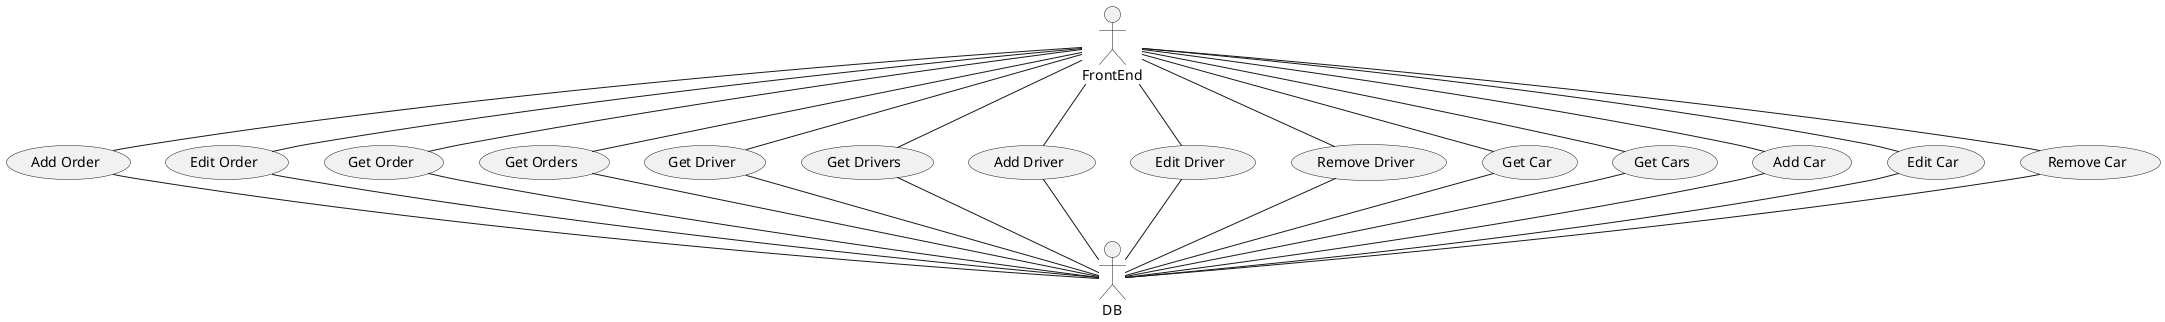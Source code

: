 ﻿http://www.plantuml.com/plantuml/uml/XT912i8m40NGVKwHfIvwXrfJNGhU83XP56m2ax7djvBcqr06T__JnuS9xRDubi_yDlubYQqRjd3Z56MCP4nDjkliwK9a7qo1psQNVv_SqCgH9W4jHRNt08hyH-OzpTKUiUDfmMuf5IisDnZJXsV0Ceh-4C1ecdw6EIq1lktwcLU_OYGC7rK6qqyhQqZgKOKXwkTi4WMs3v7Md-yB

@startuml
actor DB
actor FrontEnd

FrontEnd -- (Add Order)
(Add Order) -- DB
FrontEnd -- (Edit Order)
(Edit Order) -- DB
FrontEnd -- (Get Order)
(Get Order) -- DB
FrontEnd -- (Get Orders)
(Get Orders) -- DB

FrontEnd -- (Get Driver)
(Get Driver) -- DB
FrontEnd -- (Get Drivers)
(Get Drivers) -- DB
FrontEnd -- (Add Driver)
(Add Driver) -- DB
FrontEnd -- (Edit Driver)
(Edit Driver) -- DB
FrontEnd -- (Remove Driver)
(Remove Driver) -- DB

FrontEnd -- (Get Car)
(Get Car) -- DB
FrontEnd -- (Get Cars)
(Get Cars) -- DB
FrontEnd -- (Add Car)
(Add Car) -- DB
FrontEnd -- (Edit Car)
(Edit Car) -- DB
FrontEnd -- (Remove Car)
(Remove Car) -- DB
@enduml